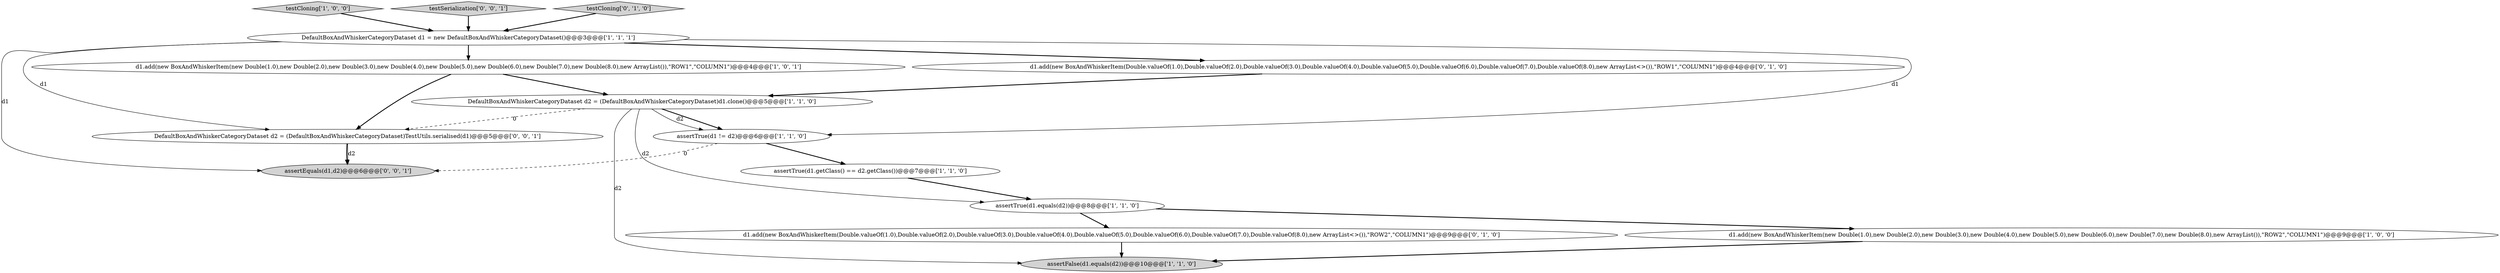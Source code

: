 digraph {
4 [style = filled, label = "DefaultBoxAndWhiskerCategoryDataset d1 = new DefaultBoxAndWhiskerCategoryDataset()@@@3@@@['1', '1', '1']", fillcolor = white, shape = ellipse image = "AAA0AAABBB1BBB"];
3 [style = filled, label = "assertFalse(d1.equals(d2))@@@10@@@['1', '1', '0']", fillcolor = lightgray, shape = ellipse image = "AAA0AAABBB1BBB"];
0 [style = filled, label = "assertTrue(d1.equals(d2))@@@8@@@['1', '1', '0']", fillcolor = white, shape = ellipse image = "AAA0AAABBB1BBB"];
2 [style = filled, label = "testCloning['1', '0', '0']", fillcolor = lightgray, shape = diamond image = "AAA0AAABBB1BBB"];
14 [style = filled, label = "DefaultBoxAndWhiskerCategoryDataset d2 = (DefaultBoxAndWhiskerCategoryDataset)TestUtils.serialised(d1)@@@5@@@['0', '0', '1']", fillcolor = white, shape = ellipse image = "AAA0AAABBB3BBB"];
1 [style = filled, label = "assertTrue(d1.getClass() == d2.getClass())@@@7@@@['1', '1', '0']", fillcolor = white, shape = ellipse image = "AAA0AAABBB1BBB"];
6 [style = filled, label = "d1.add(new BoxAndWhiskerItem(new Double(1.0),new Double(2.0),new Double(3.0),new Double(4.0),new Double(5.0),new Double(6.0),new Double(7.0),new Double(8.0),new ArrayList()),\"ROW1\",\"COLUMN1\")@@@4@@@['1', '0', '1']", fillcolor = white, shape = ellipse image = "AAA0AAABBB1BBB"];
10 [style = filled, label = "d1.add(new BoxAndWhiskerItem(Double.valueOf(1.0),Double.valueOf(2.0),Double.valueOf(3.0),Double.valueOf(4.0),Double.valueOf(5.0),Double.valueOf(6.0),Double.valueOf(7.0),Double.valueOf(8.0),new ArrayList<>()),\"ROW1\",\"COLUMN1\")@@@4@@@['0', '1', '0']", fillcolor = white, shape = ellipse image = "AAA0AAABBB2BBB"];
13 [style = filled, label = "testSerialization['0', '0', '1']", fillcolor = lightgray, shape = diamond image = "AAA0AAABBB3BBB"];
8 [style = filled, label = "DefaultBoxAndWhiskerCategoryDataset d2 = (DefaultBoxAndWhiskerCategoryDataset)d1.clone()@@@5@@@['1', '1', '0']", fillcolor = white, shape = ellipse image = "AAA0AAABBB1BBB"];
9 [style = filled, label = "d1.add(new BoxAndWhiskerItem(Double.valueOf(1.0),Double.valueOf(2.0),Double.valueOf(3.0),Double.valueOf(4.0),Double.valueOf(5.0),Double.valueOf(6.0),Double.valueOf(7.0),Double.valueOf(8.0),new ArrayList<>()),\"ROW2\",\"COLUMN1\")@@@9@@@['0', '1', '0']", fillcolor = white, shape = ellipse image = "AAA0AAABBB2BBB"];
5 [style = filled, label = "assertTrue(d1 != d2)@@@6@@@['1', '1', '0']", fillcolor = white, shape = ellipse image = "AAA0AAABBB1BBB"];
11 [style = filled, label = "testCloning['0', '1', '0']", fillcolor = lightgray, shape = diamond image = "AAA0AAABBB2BBB"];
7 [style = filled, label = "d1.add(new BoxAndWhiskerItem(new Double(1.0),new Double(2.0),new Double(3.0),new Double(4.0),new Double(5.0),new Double(6.0),new Double(7.0),new Double(8.0),new ArrayList()),\"ROW2\",\"COLUMN1\")@@@9@@@['1', '0', '0']", fillcolor = white, shape = ellipse image = "AAA0AAABBB1BBB"];
12 [style = filled, label = "assertEquals(d1,d2)@@@6@@@['0', '0', '1']", fillcolor = lightgray, shape = ellipse image = "AAA0AAABBB3BBB"];
4->6 [style = bold, label=""];
8->14 [style = dashed, label="0"];
11->4 [style = bold, label=""];
2->4 [style = bold, label=""];
13->4 [style = bold, label=""];
8->5 [style = bold, label=""];
8->5 [style = solid, label="d2"];
0->7 [style = bold, label=""];
5->1 [style = bold, label=""];
9->3 [style = bold, label=""];
0->9 [style = bold, label=""];
10->8 [style = bold, label=""];
14->12 [style = bold, label=""];
4->14 [style = solid, label="d1"];
6->8 [style = bold, label=""];
7->3 [style = bold, label=""];
4->5 [style = solid, label="d1"];
6->14 [style = bold, label=""];
8->0 [style = solid, label="d2"];
5->12 [style = dashed, label="0"];
4->10 [style = bold, label=""];
4->12 [style = solid, label="d1"];
14->12 [style = solid, label="d2"];
8->3 [style = solid, label="d2"];
1->0 [style = bold, label=""];
}
